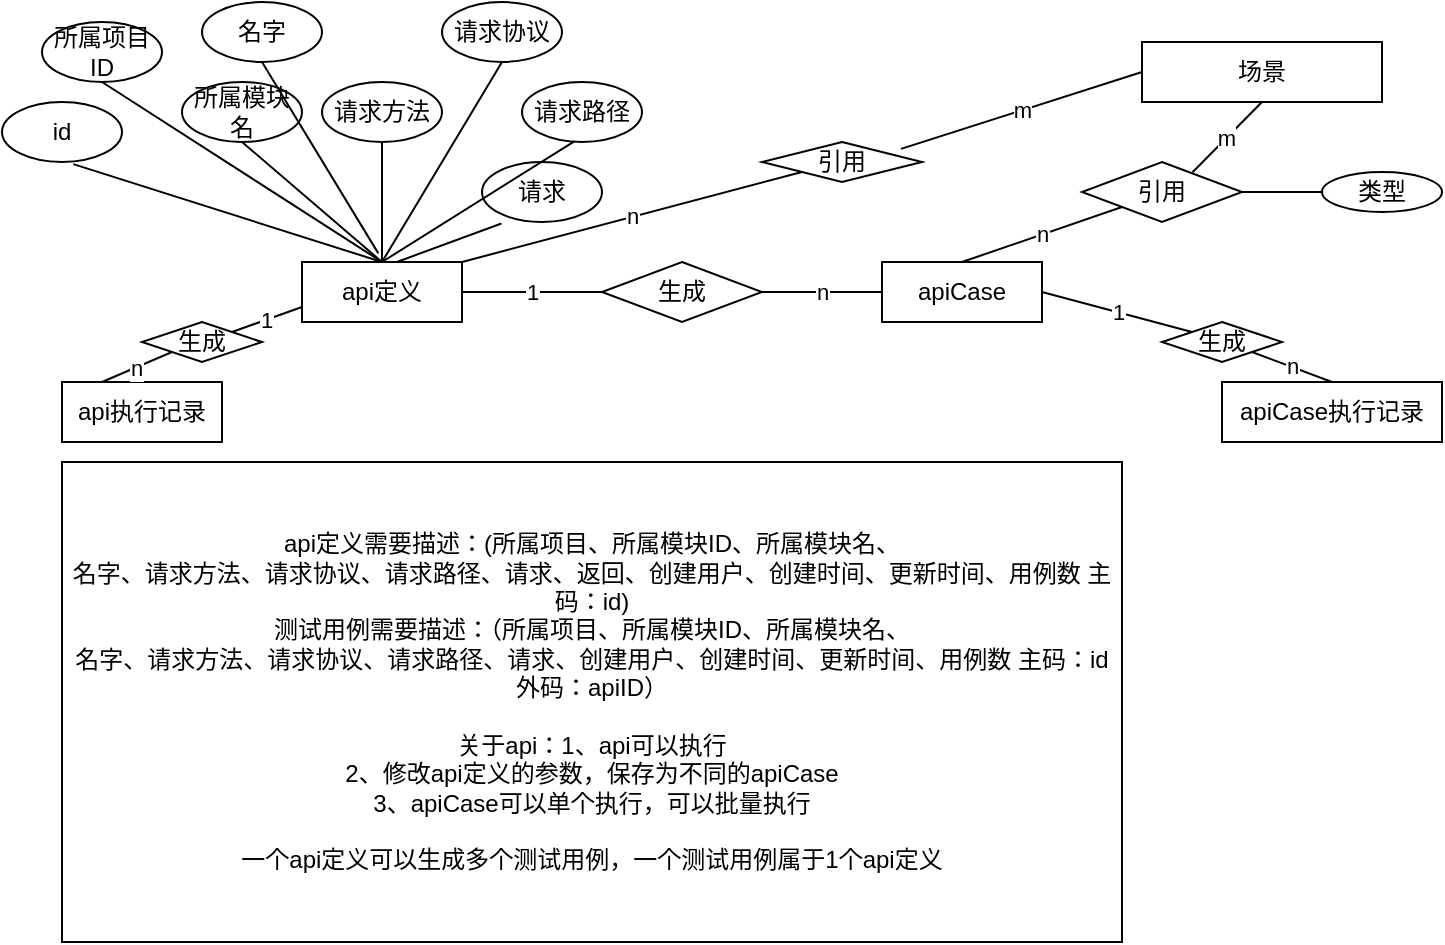 <mxfile version="20.2.8" type="github">
  <diagram id="R2lEEEUBdFMjLlhIrx00" name="Page-1">
    <mxGraphModel dx="739" dy="1472" grid="1" gridSize="10" guides="1" tooltips="1" connect="1" arrows="1" fold="1" page="1" pageScale="1" pageWidth="850" pageHeight="1100" math="0" shadow="0" extFonts="Permanent Marker^https://fonts.googleapis.com/css?family=Permanent+Marker">
      <root>
        <mxCell id="0" />
        <mxCell id="1" parent="0" />
        <mxCell id="WAkKVUCmujlHPBsuKdfV-7" value="id" style="ellipse;whiteSpace=wrap;html=1;" vertex="1" parent="1">
          <mxGeometry x="20" y="40" width="60" height="30" as="geometry" />
        </mxCell>
        <mxCell id="WAkKVUCmujlHPBsuKdfV-8" value="api定义" style="rounded=0;whiteSpace=wrap;html=1;" vertex="1" parent="1">
          <mxGeometry x="170" y="120" width="80" height="30" as="geometry" />
        </mxCell>
        <mxCell id="WAkKVUCmujlHPBsuKdfV-9" value="所属项目ID" style="ellipse;whiteSpace=wrap;html=1;" vertex="1" parent="1">
          <mxGeometry x="40" width="60" height="30" as="geometry" />
        </mxCell>
        <mxCell id="WAkKVUCmujlHPBsuKdfV-10" value="所属模块名" style="ellipse;whiteSpace=wrap;html=1;" vertex="1" parent="1">
          <mxGeometry x="110" y="30" width="60" height="30" as="geometry" />
        </mxCell>
        <mxCell id="WAkKVUCmujlHPBsuKdfV-11" value="" style="endArrow=none;html=1;rounded=0;entryX=0.5;entryY=0;entryDx=0;entryDy=0;exitX=0.594;exitY=1.036;exitDx=0;exitDy=0;exitPerimeter=0;" edge="1" parent="1" source="WAkKVUCmujlHPBsuKdfV-7" target="WAkKVUCmujlHPBsuKdfV-8">
          <mxGeometry width="50" height="50" relative="1" as="geometry">
            <mxPoint x="340" y="250" as="sourcePoint" />
            <mxPoint x="390" y="200" as="targetPoint" />
          </mxGeometry>
        </mxCell>
        <mxCell id="WAkKVUCmujlHPBsuKdfV-12" value="" style="endArrow=none;html=1;rounded=0;entryX=0.5;entryY=1;entryDx=0;entryDy=0;" edge="1" parent="1" target="WAkKVUCmujlHPBsuKdfV-9">
          <mxGeometry width="50" height="50" relative="1" as="geometry">
            <mxPoint x="210" y="120" as="sourcePoint" />
            <mxPoint x="390" y="200" as="targetPoint" />
          </mxGeometry>
        </mxCell>
        <mxCell id="WAkKVUCmujlHPBsuKdfV-13" value="" style="endArrow=none;html=1;rounded=0;entryX=0.5;entryY=1;entryDx=0;entryDy=0;exitX=0.5;exitY=0;exitDx=0;exitDy=0;" edge="1" parent="1" source="WAkKVUCmujlHPBsuKdfV-8" target="WAkKVUCmujlHPBsuKdfV-10">
          <mxGeometry width="50" height="50" relative="1" as="geometry">
            <mxPoint x="340" y="250" as="sourcePoint" />
            <mxPoint x="390" y="200" as="targetPoint" />
          </mxGeometry>
        </mxCell>
        <mxCell id="WAkKVUCmujlHPBsuKdfV-17" value="apiCase" style="rounded=0;whiteSpace=wrap;html=1;" vertex="1" parent="1">
          <mxGeometry x="460" y="120" width="80" height="30" as="geometry" />
        </mxCell>
        <mxCell id="WAkKVUCmujlHPBsuKdfV-18" value="api定义需要描述：(所属项目、所属模块ID、所属模块名、&lt;br&gt;名字、请求方法、请求协议、请求路径、请求、返回、创建用户、创建时间、更新时间、用例数 主码：id)&lt;br&gt;测试用例需要描述：（所属项目、所属模块ID、所属模块名、&lt;br&gt;名字、请求方法、请求协议、请求路径、请求、创建用户、创建时间、更新时间、用例数 主码：id 外码：apiID）&lt;br&gt;&lt;br&gt;关于api：1、api可以执行&lt;br&gt;2、修改api定义的参数，保存为不同的apiCase&lt;br&gt;3、apiCase可以单个执行，可以批量执行&lt;br&gt;&lt;br&gt;一个api定义可以生成多个测试用例，一个测试用例属于1个api定义" style="rounded=0;whiteSpace=wrap;html=1;" vertex="1" parent="1">
          <mxGeometry x="50" y="220" width="530" height="240" as="geometry" />
        </mxCell>
        <mxCell id="WAkKVUCmujlHPBsuKdfV-19" value="生成" style="rhombus;whiteSpace=wrap;html=1;" vertex="1" parent="1">
          <mxGeometry x="320" y="120" width="80" height="30" as="geometry" />
        </mxCell>
        <mxCell id="WAkKVUCmujlHPBsuKdfV-20" value="1" style="endArrow=none;html=1;rounded=0;entryX=0;entryY=0.5;entryDx=0;entryDy=0;exitX=1;exitY=0.5;exitDx=0;exitDy=0;" edge="1" parent="1" source="WAkKVUCmujlHPBsuKdfV-8" target="WAkKVUCmujlHPBsuKdfV-19">
          <mxGeometry width="50" height="50" relative="1" as="geometry">
            <mxPoint x="320" y="280" as="sourcePoint" />
            <mxPoint x="370" y="230" as="targetPoint" />
          </mxGeometry>
        </mxCell>
        <mxCell id="WAkKVUCmujlHPBsuKdfV-21" value="n" style="endArrow=none;html=1;rounded=0;entryX=0;entryY=0.5;entryDx=0;entryDy=0;exitX=1;exitY=0.5;exitDx=0;exitDy=0;" edge="1" parent="1" source="WAkKVUCmujlHPBsuKdfV-19" target="WAkKVUCmujlHPBsuKdfV-17">
          <mxGeometry width="50" height="50" relative="1" as="geometry">
            <mxPoint x="320" y="280" as="sourcePoint" />
            <mxPoint x="370" y="230" as="targetPoint" />
          </mxGeometry>
        </mxCell>
        <mxCell id="WAkKVUCmujlHPBsuKdfV-22" value="名字" style="ellipse;whiteSpace=wrap;html=1;" vertex="1" parent="1">
          <mxGeometry x="120" y="-10" width="60" height="30" as="geometry" />
        </mxCell>
        <mxCell id="WAkKVUCmujlHPBsuKdfV-24" value="请求方法" style="ellipse;whiteSpace=wrap;html=1;" vertex="1" parent="1">
          <mxGeometry x="180" y="30" width="60" height="30" as="geometry" />
        </mxCell>
        <mxCell id="WAkKVUCmujlHPBsuKdfV-25" value="请求路径" style="ellipse;whiteSpace=wrap;html=1;" vertex="1" parent="1">
          <mxGeometry x="280" y="30" width="60" height="30" as="geometry" />
        </mxCell>
        <mxCell id="WAkKVUCmujlHPBsuKdfV-26" value="请求协议" style="ellipse;whiteSpace=wrap;html=1;" vertex="1" parent="1">
          <mxGeometry x="240" y="-10" width="60" height="30" as="geometry" />
        </mxCell>
        <mxCell id="WAkKVUCmujlHPBsuKdfV-27" value="请求" style="ellipse;whiteSpace=wrap;html=1;" vertex="1" parent="1">
          <mxGeometry x="260" y="70" width="60" height="30" as="geometry" />
        </mxCell>
        <mxCell id="WAkKVUCmujlHPBsuKdfV-28" value="" style="endArrow=none;html=1;rounded=0;entryX=0.5;entryY=1;entryDx=0;entryDy=0;exitX=0.477;exitY=-0.144;exitDx=0;exitDy=0;exitPerimeter=0;" edge="1" parent="1" source="WAkKVUCmujlHPBsuKdfV-8" target="WAkKVUCmujlHPBsuKdfV-22">
          <mxGeometry width="50" height="50" relative="1" as="geometry">
            <mxPoint x="320" y="150" as="sourcePoint" />
            <mxPoint x="370" y="100" as="targetPoint" />
            <Array as="points" />
          </mxGeometry>
        </mxCell>
        <mxCell id="WAkKVUCmujlHPBsuKdfV-29" value="" style="endArrow=none;html=1;rounded=0;entryX=0.5;entryY=1;entryDx=0;entryDy=0;exitX=0.5;exitY=0;exitDx=0;exitDy=0;" edge="1" parent="1" source="WAkKVUCmujlHPBsuKdfV-8" target="WAkKVUCmujlHPBsuKdfV-24">
          <mxGeometry width="50" height="50" relative="1" as="geometry">
            <mxPoint x="320" y="150" as="sourcePoint" />
            <mxPoint x="370" y="100" as="targetPoint" />
          </mxGeometry>
        </mxCell>
        <mxCell id="WAkKVUCmujlHPBsuKdfV-30" value="" style="endArrow=none;html=1;rounded=0;entryX=0.5;entryY=1;entryDx=0;entryDy=0;exitX=0.5;exitY=0;exitDx=0;exitDy=0;" edge="1" parent="1" source="WAkKVUCmujlHPBsuKdfV-8" target="WAkKVUCmujlHPBsuKdfV-26">
          <mxGeometry width="50" height="50" relative="1" as="geometry">
            <mxPoint x="320" y="150" as="sourcePoint" />
            <mxPoint x="370" y="100" as="targetPoint" />
          </mxGeometry>
        </mxCell>
        <mxCell id="WAkKVUCmujlHPBsuKdfV-31" value="" style="endArrow=none;html=1;rounded=0;entryX=0.439;entryY=0.984;entryDx=0;entryDy=0;entryPerimeter=0;exitX=0.5;exitY=0;exitDx=0;exitDy=0;" edge="1" parent="1" source="WAkKVUCmujlHPBsuKdfV-8" target="WAkKVUCmujlHPBsuKdfV-25">
          <mxGeometry width="50" height="50" relative="1" as="geometry">
            <mxPoint x="320" y="150" as="sourcePoint" />
            <mxPoint x="370" y="100" as="targetPoint" />
          </mxGeometry>
        </mxCell>
        <mxCell id="WAkKVUCmujlHPBsuKdfV-32" value="" style="endArrow=none;html=1;rounded=0;entryX=0.162;entryY=1.025;entryDx=0;entryDy=0;entryPerimeter=0;exitX=0.593;exitY=-0.001;exitDx=0;exitDy=0;exitPerimeter=0;" edge="1" parent="1" source="WAkKVUCmujlHPBsuKdfV-8" target="WAkKVUCmujlHPBsuKdfV-27">
          <mxGeometry width="50" height="50" relative="1" as="geometry">
            <mxPoint x="320" y="150" as="sourcePoint" />
            <mxPoint x="370" y="100" as="targetPoint" />
          </mxGeometry>
        </mxCell>
        <mxCell id="WAkKVUCmujlHPBsuKdfV-34" value="api执行记录" style="rounded=0;whiteSpace=wrap;html=1;" vertex="1" parent="1">
          <mxGeometry x="50" y="180" width="80" height="30" as="geometry" />
        </mxCell>
        <mxCell id="WAkKVUCmujlHPBsuKdfV-35" value="apiCase执行记录" style="rounded=0;whiteSpace=wrap;html=1;" vertex="1" parent="1">
          <mxGeometry x="630" y="180" width="110" height="30" as="geometry" />
        </mxCell>
        <mxCell id="WAkKVUCmujlHPBsuKdfV-36" value="场景" style="rounded=0;whiteSpace=wrap;html=1;" vertex="1" parent="1">
          <mxGeometry x="590" y="10" width="120" height="30" as="geometry" />
        </mxCell>
        <mxCell id="WAkKVUCmujlHPBsuKdfV-37" value="引用" style="rhombus;whiteSpace=wrap;html=1;" vertex="1" parent="1">
          <mxGeometry x="400" y="60" width="80" height="20" as="geometry" />
        </mxCell>
        <mxCell id="WAkKVUCmujlHPBsuKdfV-38" value="m" style="endArrow=none;html=1;rounded=0;entryX=0;entryY=0.5;entryDx=0;entryDy=0;exitX=0.869;exitY=0.171;exitDx=0;exitDy=0;exitPerimeter=0;" edge="1" parent="1" source="WAkKVUCmujlHPBsuKdfV-37" target="WAkKVUCmujlHPBsuKdfV-36">
          <mxGeometry width="50" height="50" relative="1" as="geometry">
            <mxPoint x="380" y="200" as="sourcePoint" />
            <mxPoint x="430" y="150" as="targetPoint" />
          </mxGeometry>
        </mxCell>
        <mxCell id="WAkKVUCmujlHPBsuKdfV-39" value="n" style="endArrow=none;html=1;rounded=0;entryX=0;entryY=1;entryDx=0;entryDy=0;exitX=1;exitY=0;exitDx=0;exitDy=0;" edge="1" parent="1" source="WAkKVUCmujlHPBsuKdfV-8" target="WAkKVUCmujlHPBsuKdfV-37">
          <mxGeometry width="50" height="50" relative="1" as="geometry">
            <mxPoint x="380" y="200" as="sourcePoint" />
            <mxPoint x="430" y="150" as="targetPoint" />
          </mxGeometry>
        </mxCell>
        <mxCell id="WAkKVUCmujlHPBsuKdfV-40" value="引用" style="rhombus;whiteSpace=wrap;html=1;" vertex="1" parent="1">
          <mxGeometry x="560" y="70" width="80" height="30" as="geometry" />
        </mxCell>
        <mxCell id="WAkKVUCmujlHPBsuKdfV-41" value="m" style="endArrow=none;html=1;rounded=0;entryX=0.5;entryY=1;entryDx=0;entryDy=0;exitX=0.691;exitY=0.172;exitDx=0;exitDy=0;exitPerimeter=0;" edge="1" parent="1" source="WAkKVUCmujlHPBsuKdfV-40" target="WAkKVUCmujlHPBsuKdfV-36">
          <mxGeometry width="50" height="50" relative="1" as="geometry">
            <mxPoint x="380" y="200" as="sourcePoint" />
            <mxPoint x="430" y="150" as="targetPoint" />
          </mxGeometry>
        </mxCell>
        <mxCell id="WAkKVUCmujlHPBsuKdfV-42" value="n" style="endArrow=none;html=1;rounded=0;entryX=0;entryY=1;entryDx=0;entryDy=0;exitX=0.5;exitY=0;exitDx=0;exitDy=0;" edge="1" parent="1" source="WAkKVUCmujlHPBsuKdfV-17" target="WAkKVUCmujlHPBsuKdfV-40">
          <mxGeometry width="50" height="50" relative="1" as="geometry">
            <mxPoint x="380" y="200" as="sourcePoint" />
            <mxPoint x="430" y="150" as="targetPoint" />
          </mxGeometry>
        </mxCell>
        <mxCell id="WAkKVUCmujlHPBsuKdfV-43" value="类型" style="ellipse;whiteSpace=wrap;html=1;" vertex="1" parent="1">
          <mxGeometry x="680" y="75" width="60" height="20" as="geometry" />
        </mxCell>
        <mxCell id="WAkKVUCmujlHPBsuKdfV-44" value="" style="endArrow=none;html=1;rounded=0;entryX=0;entryY=0.5;entryDx=0;entryDy=0;exitX=1;exitY=0.5;exitDx=0;exitDy=0;" edge="1" parent="1" source="WAkKVUCmujlHPBsuKdfV-40" target="WAkKVUCmujlHPBsuKdfV-43">
          <mxGeometry width="50" height="50" relative="1" as="geometry">
            <mxPoint x="380" y="200" as="sourcePoint" />
            <mxPoint x="430" y="150" as="targetPoint" />
          </mxGeometry>
        </mxCell>
        <mxCell id="WAkKVUCmujlHPBsuKdfV-45" value="生成" style="rhombus;whiteSpace=wrap;html=1;" vertex="1" parent="1">
          <mxGeometry x="90" y="150" width="60" height="20" as="geometry" />
        </mxCell>
        <mxCell id="WAkKVUCmujlHPBsuKdfV-46" value="1" style="endArrow=none;html=1;rounded=0;entryX=0;entryY=0.75;entryDx=0;entryDy=0;exitX=1;exitY=0;exitDx=0;exitDy=0;" edge="1" parent="1" source="WAkKVUCmujlHPBsuKdfV-45" target="WAkKVUCmujlHPBsuKdfV-8">
          <mxGeometry width="50" height="50" relative="1" as="geometry">
            <mxPoint x="140" y="150" as="sourcePoint" />
            <mxPoint x="430" y="150" as="targetPoint" />
          </mxGeometry>
        </mxCell>
        <mxCell id="WAkKVUCmujlHPBsuKdfV-48" value="n" style="endArrow=none;html=1;rounded=0;entryX=0;entryY=1;entryDx=0;entryDy=0;exitX=0.25;exitY=0;exitDx=0;exitDy=0;" edge="1" parent="1" source="WAkKVUCmujlHPBsuKdfV-34" target="WAkKVUCmujlHPBsuKdfV-45">
          <mxGeometry width="50" height="50" relative="1" as="geometry">
            <mxPoint x="380" y="200" as="sourcePoint" />
            <mxPoint x="430" y="150" as="targetPoint" />
          </mxGeometry>
        </mxCell>
        <mxCell id="WAkKVUCmujlHPBsuKdfV-49" value="生成" style="rhombus;whiteSpace=wrap;html=1;" vertex="1" parent="1">
          <mxGeometry x="600" y="150" width="60" height="20" as="geometry" />
        </mxCell>
        <mxCell id="WAkKVUCmujlHPBsuKdfV-54" value="1" style="endArrow=none;html=1;rounded=0;curved=1;entryX=0;entryY=0;entryDx=0;entryDy=0;exitX=1;exitY=0.5;exitDx=0;exitDy=0;" edge="1" parent="1" source="WAkKVUCmujlHPBsuKdfV-17" target="WAkKVUCmujlHPBsuKdfV-49">
          <mxGeometry width="50" height="50" relative="1" as="geometry">
            <mxPoint x="380" y="200" as="sourcePoint" />
            <mxPoint x="430" y="150" as="targetPoint" />
          </mxGeometry>
        </mxCell>
        <mxCell id="WAkKVUCmujlHPBsuKdfV-55" value="n" style="endArrow=none;html=1;rounded=0;curved=1;entryX=1;entryY=1;entryDx=0;entryDy=0;exitX=0.5;exitY=0;exitDx=0;exitDy=0;" edge="1" parent="1" source="WAkKVUCmujlHPBsuKdfV-35" target="WAkKVUCmujlHPBsuKdfV-49">
          <mxGeometry width="50" height="50" relative="1" as="geometry">
            <mxPoint x="380" y="200" as="sourcePoint" />
            <mxPoint x="430" y="150" as="targetPoint" />
          </mxGeometry>
        </mxCell>
      </root>
    </mxGraphModel>
  </diagram>
</mxfile>
